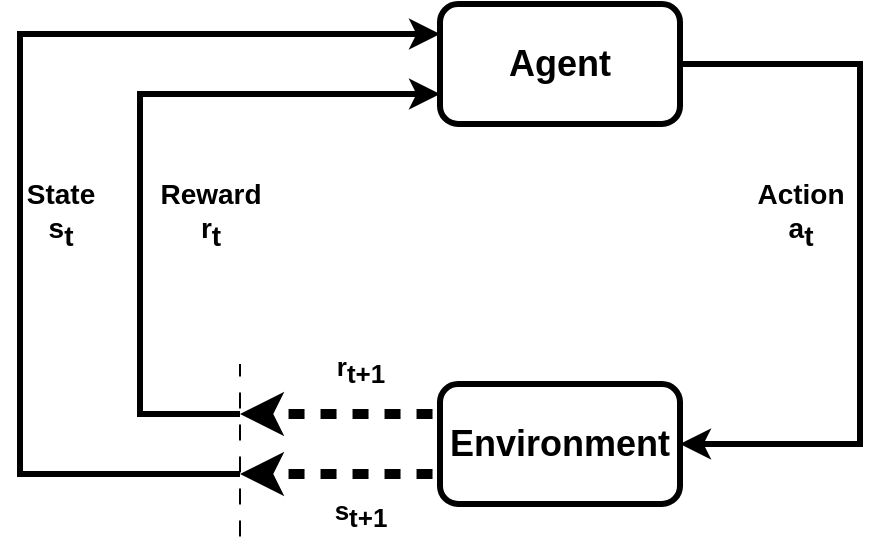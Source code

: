 <mxfile version="24.0.8" type="github">
  <diagram name="Page-1" id="gVZToWw1AnqVDJyqYL-W">
    <mxGraphModel dx="661" dy="951" grid="1" gridSize="10" guides="1" tooltips="1" connect="1" arrows="1" fold="1" page="1" pageScale="1" pageWidth="850" pageHeight="1100" math="0" shadow="0">
      <root>
        <mxCell id="0" />
        <mxCell id="1" parent="0" />
        <mxCell id="VTjjWfLEV-m6N4cn2mFx-6" style="edgeStyle=orthogonalEdgeStyle;rounded=0;orthogonalLoop=1;jettySize=auto;html=1;exitX=1;exitY=0.5;exitDx=0;exitDy=0;entryX=1;entryY=0.5;entryDx=0;entryDy=0;strokeWidth=3;" edge="1" parent="1" source="VTjjWfLEV-m6N4cn2mFx-1" target="VTjjWfLEV-m6N4cn2mFx-2">
          <mxGeometry relative="1" as="geometry">
            <Array as="points">
              <mxPoint x="590" y="290" />
              <mxPoint x="590" y="480" />
            </Array>
          </mxGeometry>
        </mxCell>
        <mxCell id="VTjjWfLEV-m6N4cn2mFx-1" value="Agent" style="rounded=1;whiteSpace=wrap;html=1;fontSize=18;fontStyle=1;strokeWidth=3;" vertex="1" parent="1">
          <mxGeometry x="380" y="260" width="120" height="60" as="geometry" />
        </mxCell>
        <mxCell id="VTjjWfLEV-m6N4cn2mFx-4" style="edgeStyle=orthogonalEdgeStyle;rounded=0;orthogonalLoop=1;jettySize=auto;html=1;exitX=0;exitY=0.25;exitDx=0;exitDy=0;flowAnimation=1;strokeWidth=5;" edge="1" parent="1" source="VTjjWfLEV-m6N4cn2mFx-2">
          <mxGeometry relative="1" as="geometry">
            <mxPoint x="280" y="465" as="targetPoint" />
          </mxGeometry>
        </mxCell>
        <mxCell id="VTjjWfLEV-m6N4cn2mFx-5" style="edgeStyle=orthogonalEdgeStyle;rounded=0;orthogonalLoop=1;jettySize=auto;html=1;exitX=0;exitY=0.75;exitDx=0;exitDy=0;flowAnimation=1;strokeWidth=5;" edge="1" parent="1" source="VTjjWfLEV-m6N4cn2mFx-2">
          <mxGeometry relative="1" as="geometry">
            <mxPoint x="280" y="495" as="targetPoint" />
          </mxGeometry>
        </mxCell>
        <mxCell id="VTjjWfLEV-m6N4cn2mFx-8" style="edgeStyle=orthogonalEdgeStyle;rounded=0;orthogonalLoop=1;jettySize=auto;html=1;entryX=0;entryY=0.75;entryDx=0;entryDy=0;strokeWidth=3;" edge="1" parent="1" target="VTjjWfLEV-m6N4cn2mFx-1">
          <mxGeometry relative="1" as="geometry">
            <mxPoint x="370" y="310" as="targetPoint" />
            <mxPoint x="280" y="465" as="sourcePoint" />
            <Array as="points">
              <mxPoint x="230" y="465" />
              <mxPoint x="230" y="305" />
            </Array>
          </mxGeometry>
        </mxCell>
        <mxCell id="VTjjWfLEV-m6N4cn2mFx-9" style="edgeStyle=orthogonalEdgeStyle;rounded=0;orthogonalLoop=1;jettySize=auto;html=1;entryX=0;entryY=0.25;entryDx=0;entryDy=0;strokeWidth=3;" edge="1" parent="1" target="VTjjWfLEV-m6N4cn2mFx-1">
          <mxGeometry relative="1" as="geometry">
            <mxPoint x="280" y="495" as="sourcePoint" />
            <Array as="points">
              <mxPoint x="170" y="495" />
              <mxPoint x="170" y="275" />
            </Array>
          </mxGeometry>
        </mxCell>
        <mxCell id="VTjjWfLEV-m6N4cn2mFx-2" value="Environment" style="rounded=1;whiteSpace=wrap;html=1;fontSize=18;fontStyle=1;strokeWidth=3;" vertex="1" parent="1">
          <mxGeometry x="380" y="450" width="120" height="60" as="geometry" />
        </mxCell>
        <mxCell id="VTjjWfLEV-m6N4cn2mFx-3" value="" style="endArrow=none;html=1;rounded=0;fontSize=12;flowAnimation=1;" edge="1" parent="1">
          <mxGeometry width="50" height="50" relative="1" as="geometry">
            <mxPoint x="280" y="530" as="sourcePoint" />
            <mxPoint x="280" y="440" as="targetPoint" />
          </mxGeometry>
        </mxCell>
        <mxCell id="VTjjWfLEV-m6N4cn2mFx-10" value="&lt;b style=&quot;font-size: 13px;&quot;&gt;r&lt;sub style=&quot;font-size: 13px;&quot;&gt;t+1&lt;/sub&gt;&lt;/b&gt;" style="text;html=1;align=center;verticalAlign=middle;resizable=0;points=[];autosize=1;strokeColor=none;fillColor=none;fontSize=13;" vertex="1" parent="1">
          <mxGeometry x="315" y="428" width="50" height="30" as="geometry" />
        </mxCell>
        <mxCell id="VTjjWfLEV-m6N4cn2mFx-11" value="&lt;b style=&quot;font-size: 13px;&quot;&gt;s&lt;sub style=&quot;font-size: 13px;&quot;&gt;t+1&lt;/sub&gt;&lt;/b&gt;" style="text;html=1;align=center;verticalAlign=middle;resizable=0;points=[];autosize=1;strokeColor=none;fillColor=none;fontSize=13;" vertex="1" parent="1">
          <mxGeometry x="315" y="500" width="50" height="30" as="geometry" />
        </mxCell>
        <mxCell id="VTjjWfLEV-m6N4cn2mFx-12" value="&lt;div style=&quot;font-size: 14px;&quot;&gt;&lt;span style=&quot;font-size: 14px;&quot;&gt;Reward&lt;/span&gt;&lt;/div&gt;&lt;span style=&quot;font-size: 14px;&quot;&gt;r&lt;sub style=&quot;font-size: 14px;&quot;&gt;t&lt;/sub&gt;&lt;/span&gt;" style="text;html=1;align=center;verticalAlign=middle;resizable=0;points=[];autosize=1;strokeColor=none;fillColor=none;fontSize=14;fontStyle=1" vertex="1" parent="1">
          <mxGeometry x="230" y="340" width="70" height="50" as="geometry" />
        </mxCell>
        <mxCell id="VTjjWfLEV-m6N4cn2mFx-13" value="&lt;div style=&quot;font-size: 14px;&quot;&gt;&lt;span style=&quot;font-size: 14px;&quot;&gt;State&lt;/span&gt;&lt;/div&gt;&lt;span style=&quot;font-size: 14px;&quot;&gt;s&lt;sub style=&quot;font-size: 14px;&quot;&gt;t&lt;/sub&gt;&lt;/span&gt;" style="text;html=1;align=center;verticalAlign=middle;resizable=0;points=[];autosize=1;strokeColor=none;fillColor=none;fontSize=14;fontStyle=1" vertex="1" parent="1">
          <mxGeometry x="160" y="340" width="60" height="50" as="geometry" />
        </mxCell>
        <mxCell id="VTjjWfLEV-m6N4cn2mFx-14" value="&lt;div style=&quot;font-size: 14px;&quot;&gt;&lt;span style=&quot;font-size: 14px;&quot;&gt;Action&lt;/span&gt;&lt;/div&gt;&lt;span style=&quot;font-size: 14px;&quot;&gt;a&lt;sub style=&quot;font-size: 14px;&quot;&gt;t&lt;/sub&gt;&lt;/span&gt;" style="text;html=1;align=center;verticalAlign=middle;resizable=0;points=[];autosize=1;strokeColor=none;fillColor=none;fontSize=14;fontStyle=1" vertex="1" parent="1">
          <mxGeometry x="530" y="340" width="60" height="50" as="geometry" />
        </mxCell>
      </root>
    </mxGraphModel>
  </diagram>
</mxfile>
